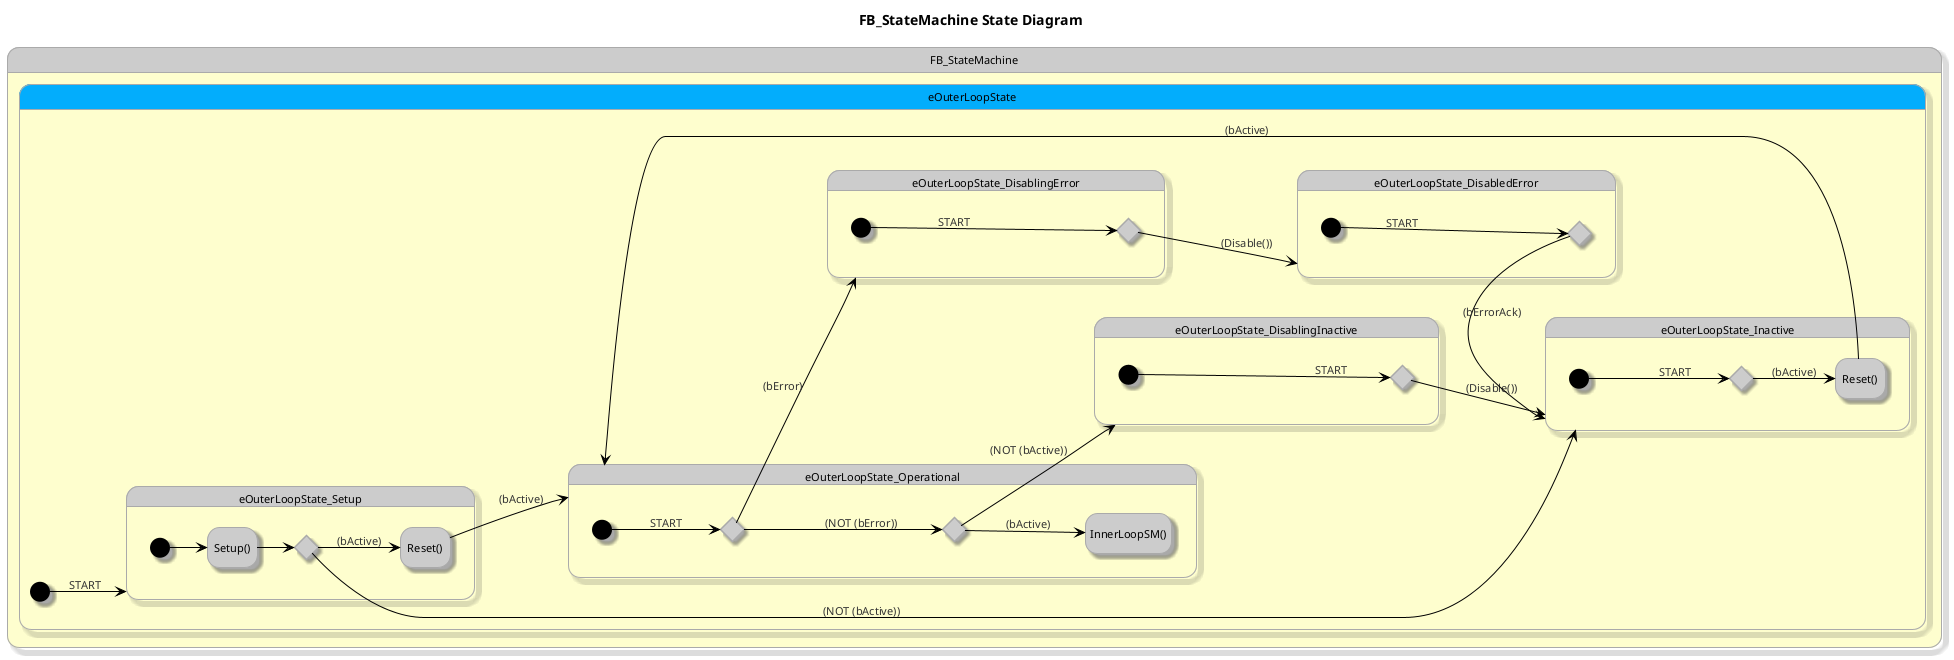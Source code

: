 @startuml State Diagram

skin rose
left to right direction
hide empty description
!theme reddress-lightgreen
title FB_StateMachine State Diagram



state FB_StateMachine{

		state eOuterLoopState #03adfc {
		[*] --> eOuterLoopState_Setup : START
		state eOuterLoopState_Setup{
			state "Setup()" as eOuterLoopState_Setup_CALL_1
			[*] --> eOuterLoopState_Setup_CALL_1
			state eOuterLoopState_Setup_IF_1 <<choice>>
				state "Reset()" as eOuterLoopState_Setup_CALL_2
			}
		state eOuterLoopState_Operational{
			state eOuterLoopState_Operational_IF_1 <<choice>>
			[*] ---> eOuterLoopState_Operational_IF_1 : START
				state eOuterLoopState_Operational_ELSIF_1 <<choice>>
				state "InnerLoopSM()" as eOuterLoopState_Operational_CALL_1
			}
		state eOuterLoopState_DisablingInactive{
			state eOuterLoopState_DisablingInactive_IF_1 <<choice>>
			[*] ---> eOuterLoopState_DisablingInactive_IF_1 : START
			}
		state eOuterLoopState_Inactive{
			state eOuterLoopState_Inactive_IF_1 <<choice>>
			[*] ---> eOuterLoopState_Inactive_IF_1 : START
				state "Reset()" as eOuterLoopState_Inactive_CALL_1
			}
		state eOuterLoopState_DisablingError{
			state eOuterLoopState_DisablingError_IF_1 <<choice>>
			[*] ---> eOuterLoopState_DisablingError_IF_1 : START
			}
		state eOuterLoopState_DisabledError{
			state eOuterLoopState_DisabledError_IF_1 <<choice>>
			[*] ---> eOuterLoopState_DisabledError_IF_1 : START
			}
	eOuterLoopState_Setup_CALL_1 --> eOuterLoopState_Setup_IF_1
	eOuterLoopState_Setup_IF_1 --> eOuterLoopState_Setup_CALL_2 : (bActive)
	eOuterLoopState_Setup_CALL_2 --> eOuterLoopState_Operational : (bActive)
	eOuterLoopState_Setup_IF_1 --> eOuterLoopState_Inactive : (NOT (bActive))
	eOuterLoopState_Operational_IF_1 --> eOuterLoopState_DisablingError : (bError)
	eOuterLoopState_Operational_IF_1 ---> eOuterLoopState_Operational_ELSIF_1 : (NOT (bError))
	eOuterLoopState_Operational_ELSIF_1 --> eOuterLoopState_Operational_CALL_1 : (bActive)
	eOuterLoopState_Operational_ELSIF_1 --> eOuterLoopState_DisablingInactive : (NOT (bActive))
	eOuterLoopState_DisablingInactive_IF_1 --> eOuterLoopState_Inactive : (Disable())
	eOuterLoopState_Inactive_IF_1 --> eOuterLoopState_Inactive_CALL_1 : (bActive)
	eOuterLoopState_Inactive_CALL_1 --> eOuterLoopState_Operational : (bActive)
	eOuterLoopState_DisablingError_IF_1 --> eOuterLoopState_DisabledError : (Disable())
	eOuterLoopState_DisabledError_IF_1 --> eOuterLoopState_Inactive : (bErrorAck)
		}


}

@enduml
